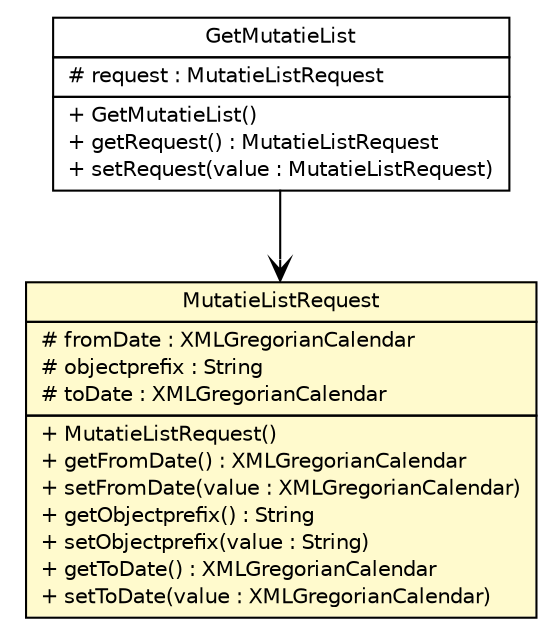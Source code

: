#!/usr/local/bin/dot
#
# Class diagram 
# Generated by UMLGraph version R5_6-24-gf6e263 (http://www.umlgraph.org/)
#

digraph G {
	edge [fontname="Helvetica",fontsize=10,labelfontname="Helvetica",labelfontsize=10];
	node [fontname="Helvetica",fontsize=10,shape=plaintext];
	nodesep=0.25;
	ranksep=0.5;
	// nl.b3p.brmo.soap.eigendom.MutatieListRequest
	c1439 [label=<<table title="nl.b3p.brmo.soap.eigendom.MutatieListRequest" border="0" cellborder="1" cellspacing="0" cellpadding="2" port="p" bgcolor="lemonChiffon" href="./MutatieListRequest.html">
		<tr><td><table border="0" cellspacing="0" cellpadding="1">
<tr><td align="center" balign="center"> MutatieListRequest </td></tr>
		</table></td></tr>
		<tr><td><table border="0" cellspacing="0" cellpadding="1">
<tr><td align="left" balign="left"> # fromDate : XMLGregorianCalendar </td></tr>
<tr><td align="left" balign="left"> # objectprefix : String </td></tr>
<tr><td align="left" balign="left"> # toDate : XMLGregorianCalendar </td></tr>
		</table></td></tr>
		<tr><td><table border="0" cellspacing="0" cellpadding="1">
<tr><td align="left" balign="left"> + MutatieListRequest() </td></tr>
<tr><td align="left" balign="left"> + getFromDate() : XMLGregorianCalendar </td></tr>
<tr><td align="left" balign="left"> + setFromDate(value : XMLGregorianCalendar) </td></tr>
<tr><td align="left" balign="left"> + getObjectprefix() : String </td></tr>
<tr><td align="left" balign="left"> + setObjectprefix(value : String) </td></tr>
<tr><td align="left" balign="left"> + getToDate() : XMLGregorianCalendar </td></tr>
<tr><td align="left" balign="left"> + setToDate(value : XMLGregorianCalendar) </td></tr>
		</table></td></tr>
		</table>>, URL="./MutatieListRequest.html", fontname="Helvetica", fontcolor="black", fontsize=10.0];
	// nl.b3p.brmo.soap.eigendom.GetMutatieList
	c1449 [label=<<table title="nl.b3p.brmo.soap.eigendom.GetMutatieList" border="0" cellborder="1" cellspacing="0" cellpadding="2" port="p" href="./GetMutatieList.html">
		<tr><td><table border="0" cellspacing="0" cellpadding="1">
<tr><td align="center" balign="center"> GetMutatieList </td></tr>
		</table></td></tr>
		<tr><td><table border="0" cellspacing="0" cellpadding="1">
<tr><td align="left" balign="left"> # request : MutatieListRequest </td></tr>
		</table></td></tr>
		<tr><td><table border="0" cellspacing="0" cellpadding="1">
<tr><td align="left" balign="left"> + GetMutatieList() </td></tr>
<tr><td align="left" balign="left"> + getRequest() : MutatieListRequest </td></tr>
<tr><td align="left" balign="left"> + setRequest(value : MutatieListRequest) </td></tr>
		</table></td></tr>
		</table>>, URL="./GetMutatieList.html", fontname="Helvetica", fontcolor="black", fontsize=10.0];
	// nl.b3p.brmo.soap.eigendom.GetMutatieList NAVASSOC nl.b3p.brmo.soap.eigendom.MutatieListRequest
	c1449:p -> c1439:p [taillabel="", label="", headlabel="", fontname="Helvetica", fontcolor="black", fontsize=10.0, color="black", arrowhead=open];
}

